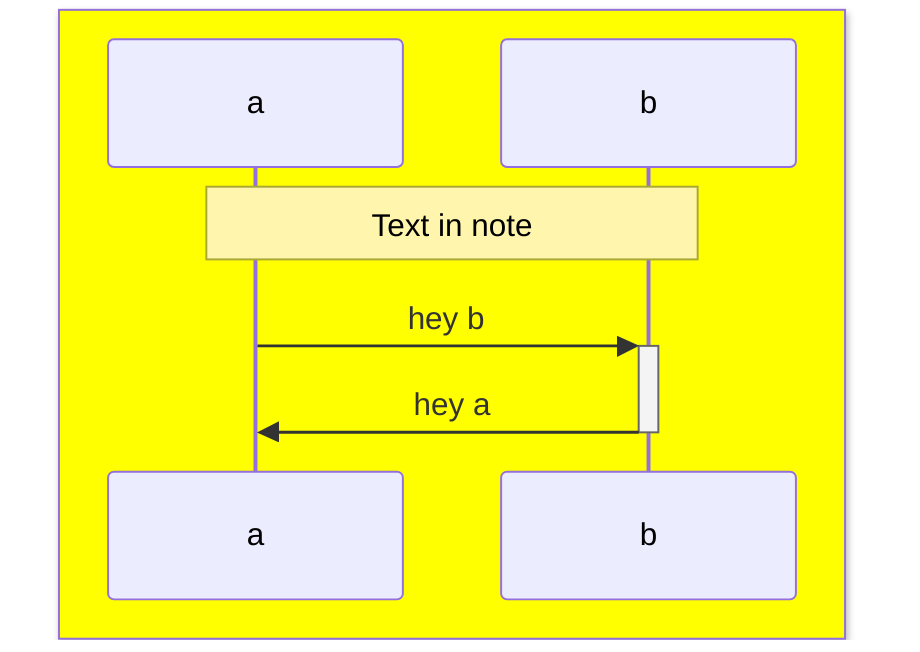 sequenceDiagram %% this a comment
 box yellow
 participant a
 participant b 
 end
  note over a,b : Text in note  
  a ->>+ b : hey b
  b ->>- a : hey a